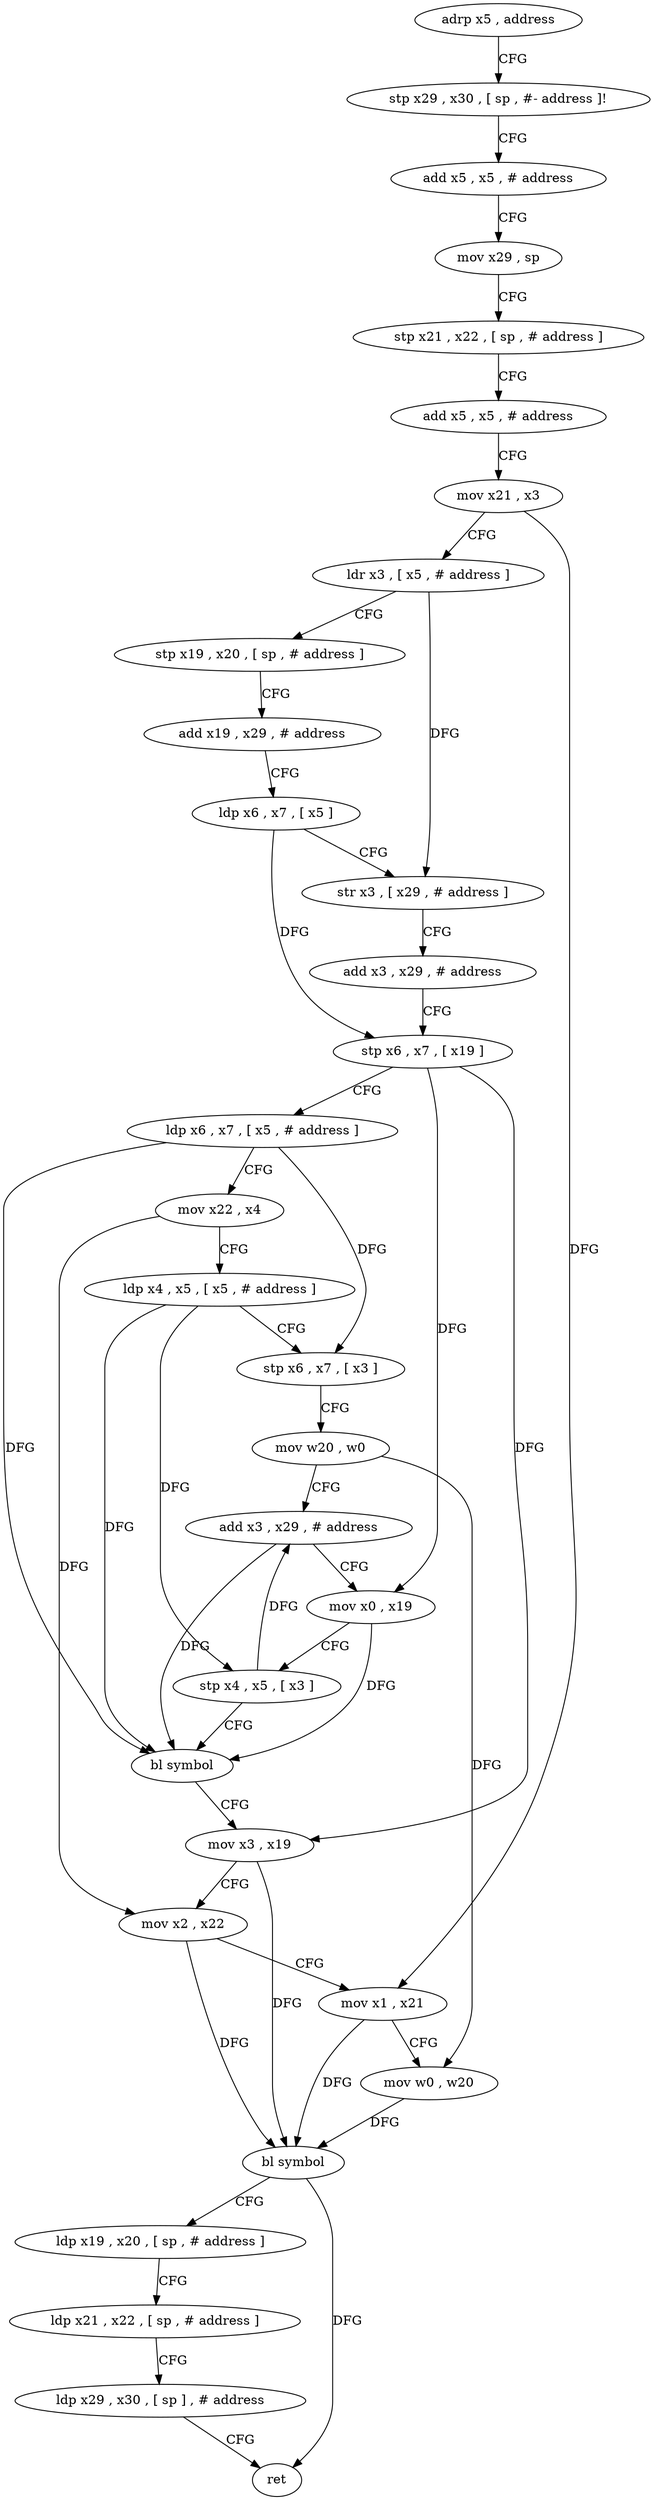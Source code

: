 digraph "func" {
"205440" [label = "adrp x5 , address" ]
"205444" [label = "stp x29 , x30 , [ sp , #- address ]!" ]
"205448" [label = "add x5 , x5 , # address" ]
"205452" [label = "mov x29 , sp" ]
"205456" [label = "stp x21 , x22 , [ sp , # address ]" ]
"205460" [label = "add x5 , x5 , # address" ]
"205464" [label = "mov x21 , x3" ]
"205468" [label = "ldr x3 , [ x5 , # address ]" ]
"205472" [label = "stp x19 , x20 , [ sp , # address ]" ]
"205476" [label = "add x19 , x29 , # address" ]
"205480" [label = "ldp x6 , x7 , [ x5 ]" ]
"205484" [label = "str x3 , [ x29 , # address ]" ]
"205488" [label = "add x3 , x29 , # address" ]
"205492" [label = "stp x6 , x7 , [ x19 ]" ]
"205496" [label = "ldp x6 , x7 , [ x5 , # address ]" ]
"205500" [label = "mov x22 , x4" ]
"205504" [label = "ldp x4 , x5 , [ x5 , # address ]" ]
"205508" [label = "stp x6 , x7 , [ x3 ]" ]
"205512" [label = "mov w20 , w0" ]
"205516" [label = "add x3 , x29 , # address" ]
"205520" [label = "mov x0 , x19" ]
"205524" [label = "stp x4 , x5 , [ x3 ]" ]
"205528" [label = "bl symbol" ]
"205532" [label = "mov x3 , x19" ]
"205536" [label = "mov x2 , x22" ]
"205540" [label = "mov x1 , x21" ]
"205544" [label = "mov w0 , w20" ]
"205548" [label = "bl symbol" ]
"205552" [label = "ldp x19 , x20 , [ sp , # address ]" ]
"205556" [label = "ldp x21 , x22 , [ sp , # address ]" ]
"205560" [label = "ldp x29 , x30 , [ sp ] , # address" ]
"205564" [label = "ret" ]
"205440" -> "205444" [ label = "CFG" ]
"205444" -> "205448" [ label = "CFG" ]
"205448" -> "205452" [ label = "CFG" ]
"205452" -> "205456" [ label = "CFG" ]
"205456" -> "205460" [ label = "CFG" ]
"205460" -> "205464" [ label = "CFG" ]
"205464" -> "205468" [ label = "CFG" ]
"205464" -> "205540" [ label = "DFG" ]
"205468" -> "205472" [ label = "CFG" ]
"205468" -> "205484" [ label = "DFG" ]
"205472" -> "205476" [ label = "CFG" ]
"205476" -> "205480" [ label = "CFG" ]
"205480" -> "205484" [ label = "CFG" ]
"205480" -> "205492" [ label = "DFG" ]
"205484" -> "205488" [ label = "CFG" ]
"205488" -> "205492" [ label = "CFG" ]
"205492" -> "205496" [ label = "CFG" ]
"205492" -> "205520" [ label = "DFG" ]
"205492" -> "205532" [ label = "DFG" ]
"205496" -> "205500" [ label = "CFG" ]
"205496" -> "205508" [ label = "DFG" ]
"205496" -> "205528" [ label = "DFG" ]
"205500" -> "205504" [ label = "CFG" ]
"205500" -> "205536" [ label = "DFG" ]
"205504" -> "205508" [ label = "CFG" ]
"205504" -> "205524" [ label = "DFG" ]
"205504" -> "205528" [ label = "DFG" ]
"205508" -> "205512" [ label = "CFG" ]
"205512" -> "205516" [ label = "CFG" ]
"205512" -> "205544" [ label = "DFG" ]
"205516" -> "205520" [ label = "CFG" ]
"205516" -> "205528" [ label = "DFG" ]
"205520" -> "205524" [ label = "CFG" ]
"205520" -> "205528" [ label = "DFG" ]
"205524" -> "205528" [ label = "CFG" ]
"205524" -> "205516" [ label = "DFG" ]
"205528" -> "205532" [ label = "CFG" ]
"205532" -> "205536" [ label = "CFG" ]
"205532" -> "205548" [ label = "DFG" ]
"205536" -> "205540" [ label = "CFG" ]
"205536" -> "205548" [ label = "DFG" ]
"205540" -> "205544" [ label = "CFG" ]
"205540" -> "205548" [ label = "DFG" ]
"205544" -> "205548" [ label = "DFG" ]
"205548" -> "205552" [ label = "CFG" ]
"205548" -> "205564" [ label = "DFG" ]
"205552" -> "205556" [ label = "CFG" ]
"205556" -> "205560" [ label = "CFG" ]
"205560" -> "205564" [ label = "CFG" ]
}
